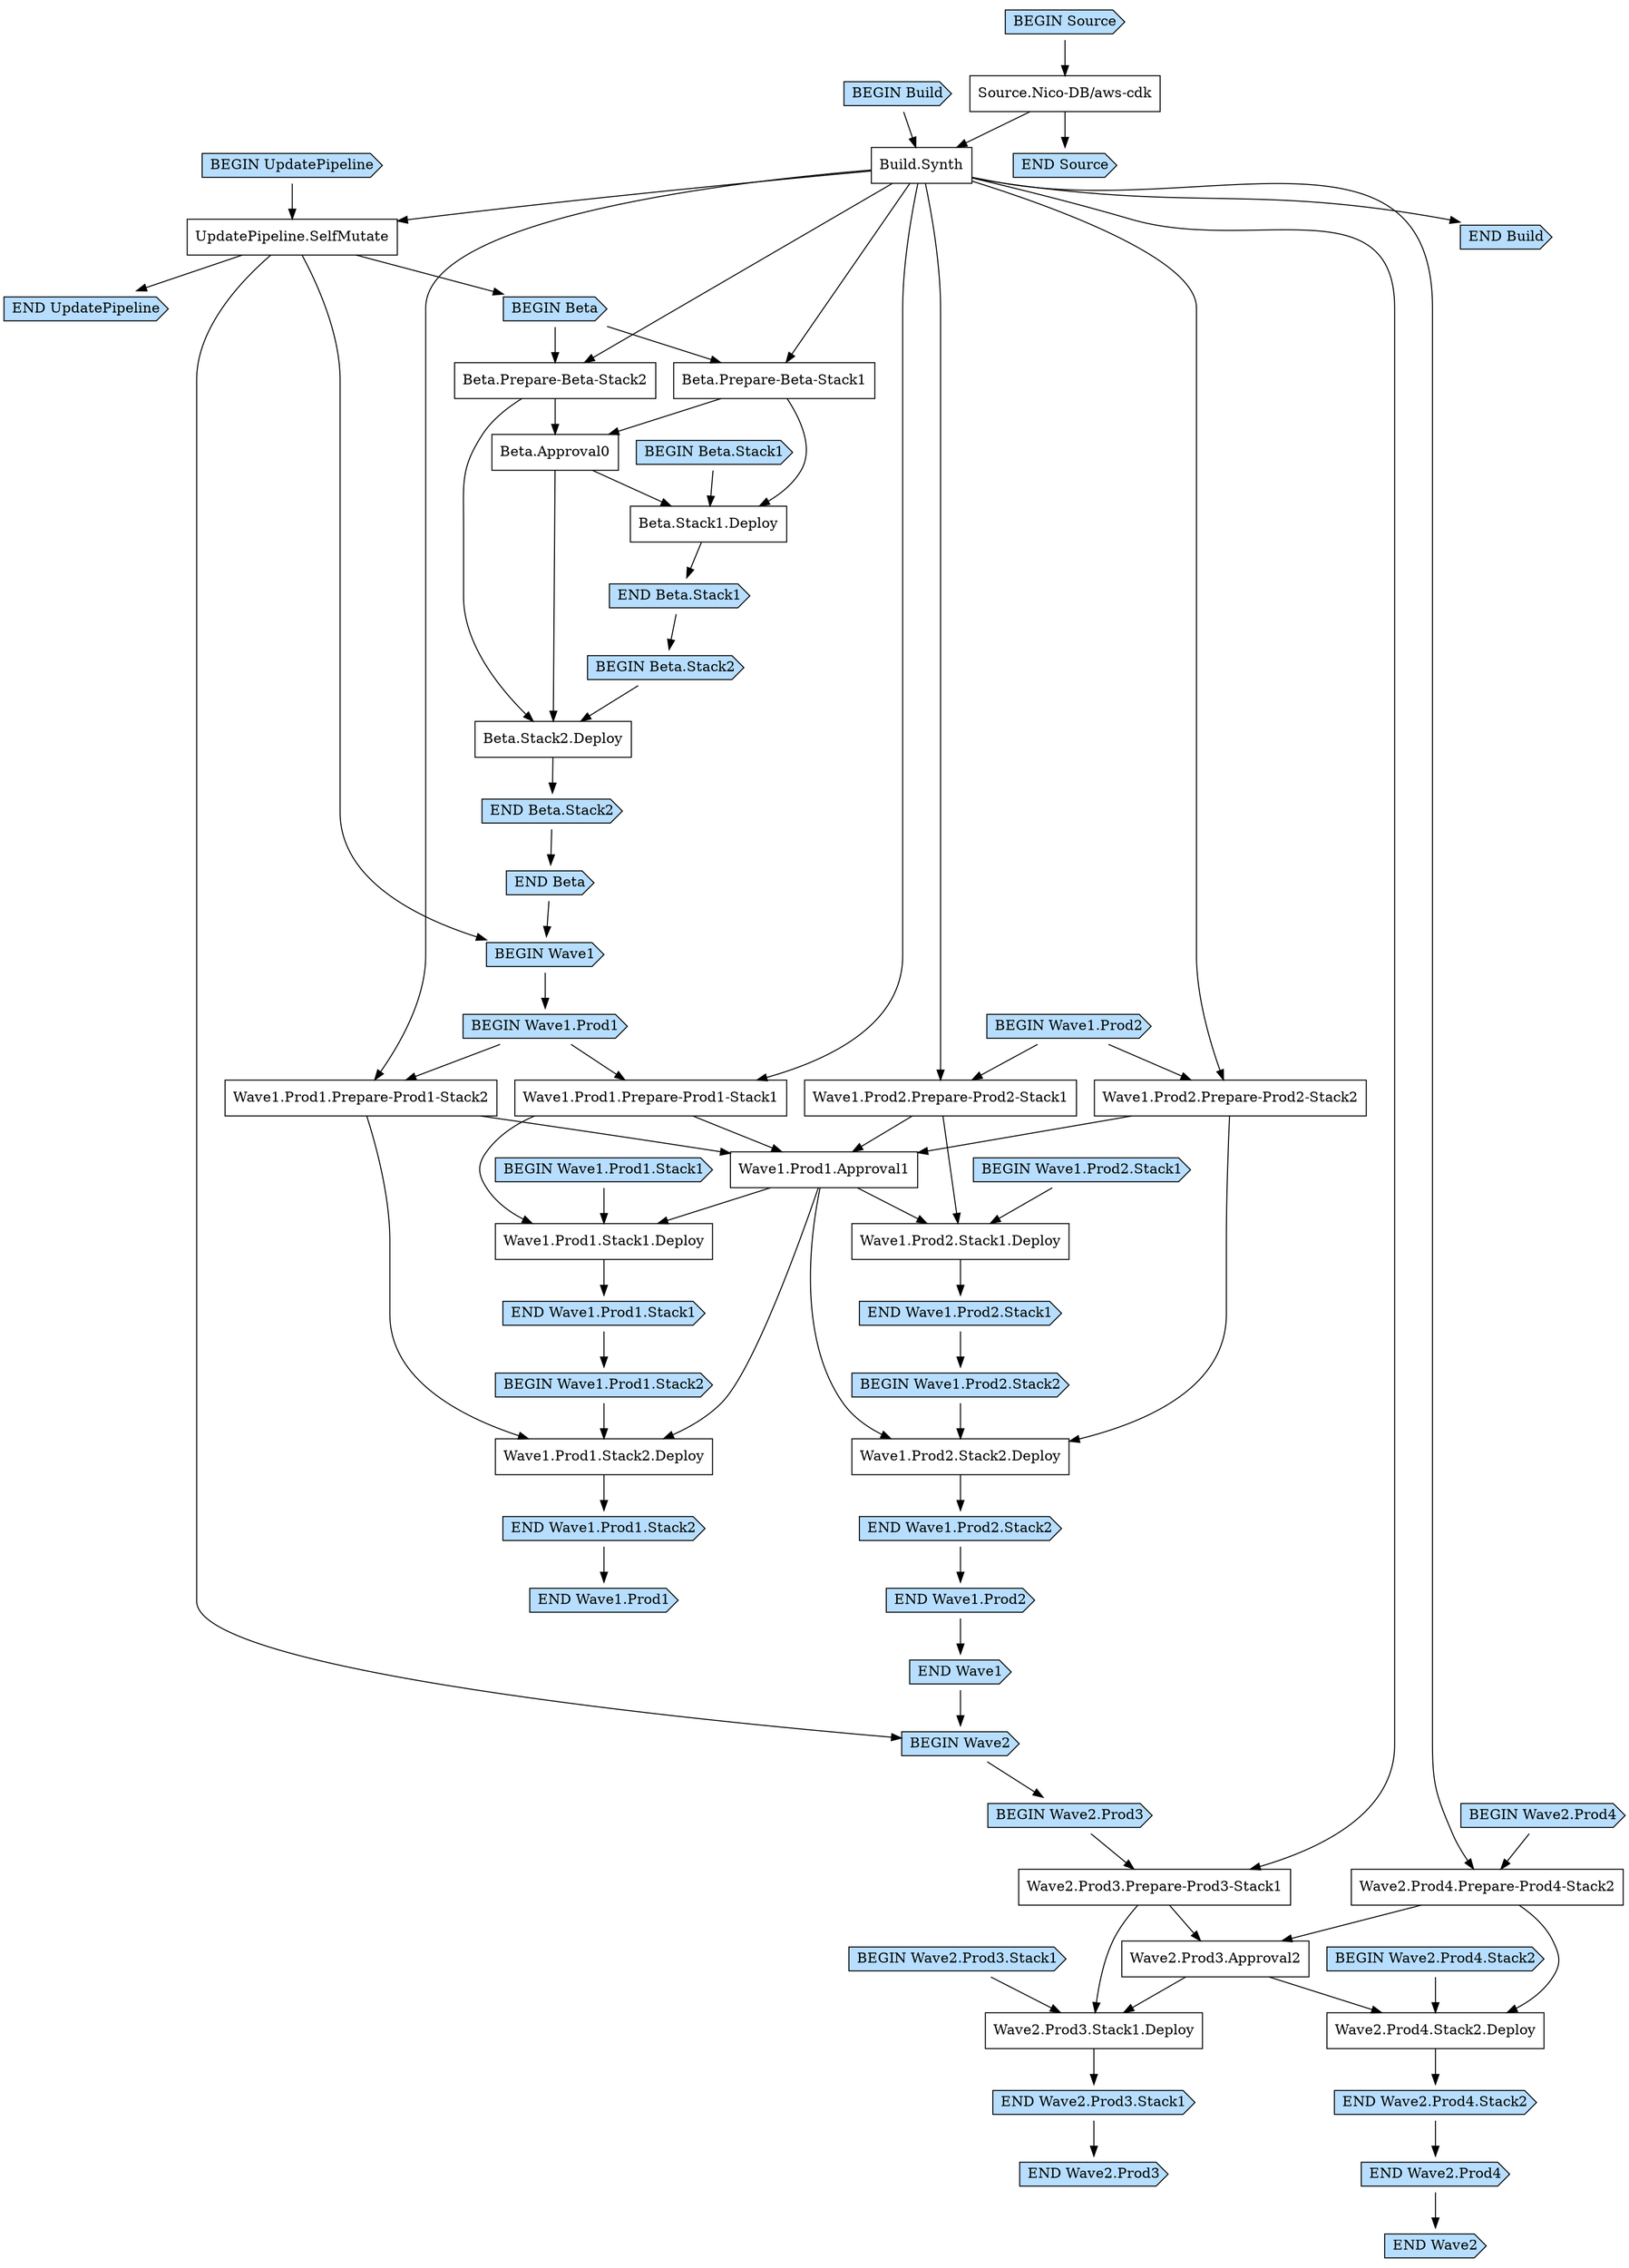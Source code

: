 digraph G {
  # Arrows represent an "unlocks" relationship (opposite of dependency). So chosen
  # because the layout looks more natural that way.
  # To represent subgraph dependencies, subgraphs are represented by BEGIN/END nodes.
  # To render: `dot -Tsvg PipelineWithPostPrepareStackPipelineWithPostPrepare9F1BC6DA.dot > graph.svg`, open in a browser.
  node [shape="box"];
"BEGIN Build" [shape="cds", style="filled", fillcolor="#b7deff"];
"END Build" [shape="cds", style="filled", fillcolor="#b7deff"];
"Build.Synth";
"Source.Nico-DB/aws-cdk" -> "Build.Synth";
"BEGIN Build" -> "Build.Synth";
"Build.Synth" -> "END Build";
"BEGIN UpdatePipeline" [shape="cds", style="filled", fillcolor="#b7deff"];
"END UpdatePipeline" [shape="cds", style="filled", fillcolor="#b7deff"];
"UpdatePipeline.SelfMutate";
"Build.Synth" -> "UpdatePipeline.SelfMutate";
"BEGIN UpdatePipeline" -> "UpdatePipeline.SelfMutate";
"UpdatePipeline.SelfMutate" -> "END UpdatePipeline";
"BEGIN Beta" [shape="cds", style="filled", fillcolor="#b7deff"];
"END Beta" [shape="cds", style="filled", fillcolor="#b7deff"];
"UpdatePipeline.SelfMutate" -> "BEGIN Beta";
"BEGIN Beta.Stack1" [shape="cds", style="filled", fillcolor="#b7deff"];
"END Beta.Stack1" [shape="cds", style="filled", fillcolor="#b7deff"];
"Beta.Stack1.Deploy";
"Beta.Prepare-Beta-Stack1" -> "Beta.Stack1.Deploy";
"Beta.Approval0" -> "Beta.Stack1.Deploy";
"BEGIN Beta.Stack1" -> "Beta.Stack1.Deploy";
"Beta.Stack1.Deploy" -> "END Beta.Stack1";
"Beta.Prepare-Beta-Stack1";
"Build.Synth" -> "Beta.Prepare-Beta-Stack1";
"Beta.Approval0";
"Beta.Prepare-Beta-Stack1" -> "Beta.Approval0";
"Beta.Prepare-Beta-Stack2" -> "Beta.Approval0";
"BEGIN Beta.Stack2" [shape="cds", style="filled", fillcolor="#b7deff"];
"END Beta.Stack2" [shape="cds", style="filled", fillcolor="#b7deff"];
"END Beta.Stack1" -> "BEGIN Beta.Stack2";
"Beta.Stack2.Deploy";
"Beta.Prepare-Beta-Stack2" -> "Beta.Stack2.Deploy";
"Beta.Approval0" -> "Beta.Stack2.Deploy";
"BEGIN Beta.Stack2" -> "Beta.Stack2.Deploy";
"Beta.Stack2.Deploy" -> "END Beta.Stack2";
"Beta.Prepare-Beta-Stack2";
"Build.Synth" -> "Beta.Prepare-Beta-Stack2";
"BEGIN Beta" -> "Beta.Prepare-Beta-Stack1";
"BEGIN Beta" -> "Beta.Prepare-Beta-Stack2";
"END Beta.Stack2" -> "END Beta";
"BEGIN Wave1" [shape="cds", style="filled", fillcolor="#b7deff"];
"END Wave1" [shape="cds", style="filled", fillcolor="#b7deff"];
"UpdatePipeline.SelfMutate" -> "BEGIN Wave1";
"END Beta" -> "BEGIN Wave1";
"BEGIN Wave1.Prod1" [shape="cds", style="filled", fillcolor="#b7deff"];
"END Wave1.Prod1" [shape="cds", style="filled", fillcolor="#b7deff"];
"BEGIN Wave1.Prod1.Stack1" [shape="cds", style="filled", fillcolor="#b7deff"];
"END Wave1.Prod1.Stack1" [shape="cds", style="filled", fillcolor="#b7deff"];
"Wave1.Prod1.Stack1.Deploy";
"Wave1.Prod1.Approval1" -> "Wave1.Prod1.Stack1.Deploy";
"Wave1.Prod1.Prepare-Prod1-Stack1" -> "Wave1.Prod1.Stack1.Deploy";
"BEGIN Wave1.Prod1.Stack1" -> "Wave1.Prod1.Stack1.Deploy";
"Wave1.Prod1.Stack1.Deploy" -> "END Wave1.Prod1.Stack1";
"Wave1.Prod1.Prepare-Prod1-Stack1";
"Build.Synth" -> "Wave1.Prod1.Prepare-Prod1-Stack1";
"Wave1.Prod1.Approval1";
"Wave1.Prod1.Prepare-Prod1-Stack1" -> "Wave1.Prod1.Approval1";
"Wave1.Prod1.Prepare-Prod1-Stack2" -> "Wave1.Prod1.Approval1";
"Wave1.Prod2.Prepare-Prod2-Stack1" -> "Wave1.Prod1.Approval1";
"Wave1.Prod2.Prepare-Prod2-Stack2" -> "Wave1.Prod1.Approval1";
"BEGIN Wave1.Prod1.Stack2" [shape="cds", style="filled", fillcolor="#b7deff"];
"END Wave1.Prod1.Stack2" [shape="cds", style="filled", fillcolor="#b7deff"];
"END Wave1.Prod1.Stack1" -> "BEGIN Wave1.Prod1.Stack2";
"Wave1.Prod1.Stack2.Deploy";
"Wave1.Prod1.Approval1" -> "Wave1.Prod1.Stack2.Deploy";
"Wave1.Prod1.Prepare-Prod1-Stack2" -> "Wave1.Prod1.Stack2.Deploy";
"BEGIN Wave1.Prod1.Stack2" -> "Wave1.Prod1.Stack2.Deploy";
"Wave1.Prod1.Stack2.Deploy" -> "END Wave1.Prod1.Stack2";
"Wave1.Prod1.Prepare-Prod1-Stack2";
"Build.Synth" -> "Wave1.Prod1.Prepare-Prod1-Stack2";
"BEGIN Wave1.Prod1" -> "Wave1.Prod1.Prepare-Prod1-Stack1";
"BEGIN Wave1.Prod1" -> "Wave1.Prod1.Prepare-Prod1-Stack2";
"END Wave1.Prod1.Stack2" -> "END Wave1.Prod1";
"BEGIN Wave1.Prod2" [shape="cds", style="filled", fillcolor="#b7deff"];
"END Wave1.Prod2" [shape="cds", style="filled", fillcolor="#b7deff"];
"BEGIN Wave1.Prod2.Stack1" [shape="cds", style="filled", fillcolor="#b7deff"];
"END Wave1.Prod2.Stack1" [shape="cds", style="filled", fillcolor="#b7deff"];
"Wave1.Prod2.Stack1.Deploy";
"Wave1.Prod1.Approval1" -> "Wave1.Prod2.Stack1.Deploy";
"Wave1.Prod2.Prepare-Prod2-Stack1" -> "Wave1.Prod2.Stack1.Deploy";
"BEGIN Wave1.Prod2.Stack1" -> "Wave1.Prod2.Stack1.Deploy";
"Wave1.Prod2.Stack1.Deploy" -> "END Wave1.Prod2.Stack1";
"Wave1.Prod2.Prepare-Prod2-Stack1";
"Build.Synth" -> "Wave1.Prod2.Prepare-Prod2-Stack1";
"BEGIN Wave1.Prod2.Stack2" [shape="cds", style="filled", fillcolor="#b7deff"];
"END Wave1.Prod2.Stack2" [shape="cds", style="filled", fillcolor="#b7deff"];
"END Wave1.Prod2.Stack1" -> "BEGIN Wave1.Prod2.Stack2";
"Wave1.Prod2.Stack2.Deploy";
"Wave1.Prod1.Approval1" -> "Wave1.Prod2.Stack2.Deploy";
"Wave1.Prod2.Prepare-Prod2-Stack2" -> "Wave1.Prod2.Stack2.Deploy";
"BEGIN Wave1.Prod2.Stack2" -> "Wave1.Prod2.Stack2.Deploy";
"Wave1.Prod2.Stack2.Deploy" -> "END Wave1.Prod2.Stack2";
"Wave1.Prod2.Prepare-Prod2-Stack2";
"Build.Synth" -> "Wave1.Prod2.Prepare-Prod2-Stack2";
"BEGIN Wave1.Prod2" -> "Wave1.Prod2.Prepare-Prod2-Stack1";
"BEGIN Wave1.Prod2" -> "Wave1.Prod2.Prepare-Prod2-Stack2";
"END Wave1.Prod2.Stack2" -> "END Wave1.Prod2";
"BEGIN Wave1" -> "BEGIN Wave1.Prod1";
"END Wave1.Prod2" -> "END Wave1";
"BEGIN Wave2" [shape="cds", style="filled", fillcolor="#b7deff"];
"END Wave2" [shape="cds", style="filled", fillcolor="#b7deff"];
"UpdatePipeline.SelfMutate" -> "BEGIN Wave2";
"END Wave1" -> "BEGIN Wave2";
"BEGIN Wave2.Prod3" [shape="cds", style="filled", fillcolor="#b7deff"];
"END Wave2.Prod3" [shape="cds", style="filled", fillcolor="#b7deff"];
"BEGIN Wave2.Prod3.Stack1" [shape="cds", style="filled", fillcolor="#b7deff"];
"END Wave2.Prod3.Stack1" [shape="cds", style="filled", fillcolor="#b7deff"];
"Wave2.Prod3.Stack1.Deploy";
"Wave2.Prod3.Approval2" -> "Wave2.Prod3.Stack1.Deploy";
"Wave2.Prod3.Prepare-Prod3-Stack1" -> "Wave2.Prod3.Stack1.Deploy";
"BEGIN Wave2.Prod3.Stack1" -> "Wave2.Prod3.Stack1.Deploy";
"Wave2.Prod3.Stack1.Deploy" -> "END Wave2.Prod3.Stack1";
"Wave2.Prod3.Prepare-Prod3-Stack1";
"Build.Synth" -> "Wave2.Prod3.Prepare-Prod3-Stack1";
"Wave2.Prod3.Approval2";
"Wave2.Prod3.Prepare-Prod3-Stack1" -> "Wave2.Prod3.Approval2";
"Wave2.Prod4.Prepare-Prod4-Stack2" -> "Wave2.Prod3.Approval2";
"BEGIN Wave2.Prod3" -> "Wave2.Prod3.Prepare-Prod3-Stack1";
"END Wave2.Prod3.Stack1" -> "END Wave2.Prod3";
"BEGIN Wave2.Prod4" [shape="cds", style="filled", fillcolor="#b7deff"];
"END Wave2.Prod4" [shape="cds", style="filled", fillcolor="#b7deff"];
"BEGIN Wave2.Prod4.Stack2" [shape="cds", style="filled", fillcolor="#b7deff"];
"END Wave2.Prod4.Stack2" [shape="cds", style="filled", fillcolor="#b7deff"];
"Wave2.Prod4.Stack2.Deploy";
"Wave2.Prod3.Approval2" -> "Wave2.Prod4.Stack2.Deploy";
"Wave2.Prod4.Prepare-Prod4-Stack2" -> "Wave2.Prod4.Stack2.Deploy";
"BEGIN Wave2.Prod4.Stack2" -> "Wave2.Prod4.Stack2.Deploy";
"Wave2.Prod4.Stack2.Deploy" -> "END Wave2.Prod4.Stack2";
"Wave2.Prod4.Prepare-Prod4-Stack2";
"Build.Synth" -> "Wave2.Prod4.Prepare-Prod4-Stack2";
"BEGIN Wave2.Prod4" -> "Wave2.Prod4.Prepare-Prod4-Stack2";
"END Wave2.Prod4.Stack2" -> "END Wave2.Prod4";
"BEGIN Wave2" -> "BEGIN Wave2.Prod3";
"END Wave2.Prod4" -> "END Wave2";
"BEGIN Source" [shape="cds", style="filled", fillcolor="#b7deff"];
"END Source" [shape="cds", style="filled", fillcolor="#b7deff"];
"Source.Nico-DB/aws-cdk";
"BEGIN Source" -> "Source.Nico-DB/aws-cdk";
"Source.Nico-DB/aws-cdk" -> "END Source";
}